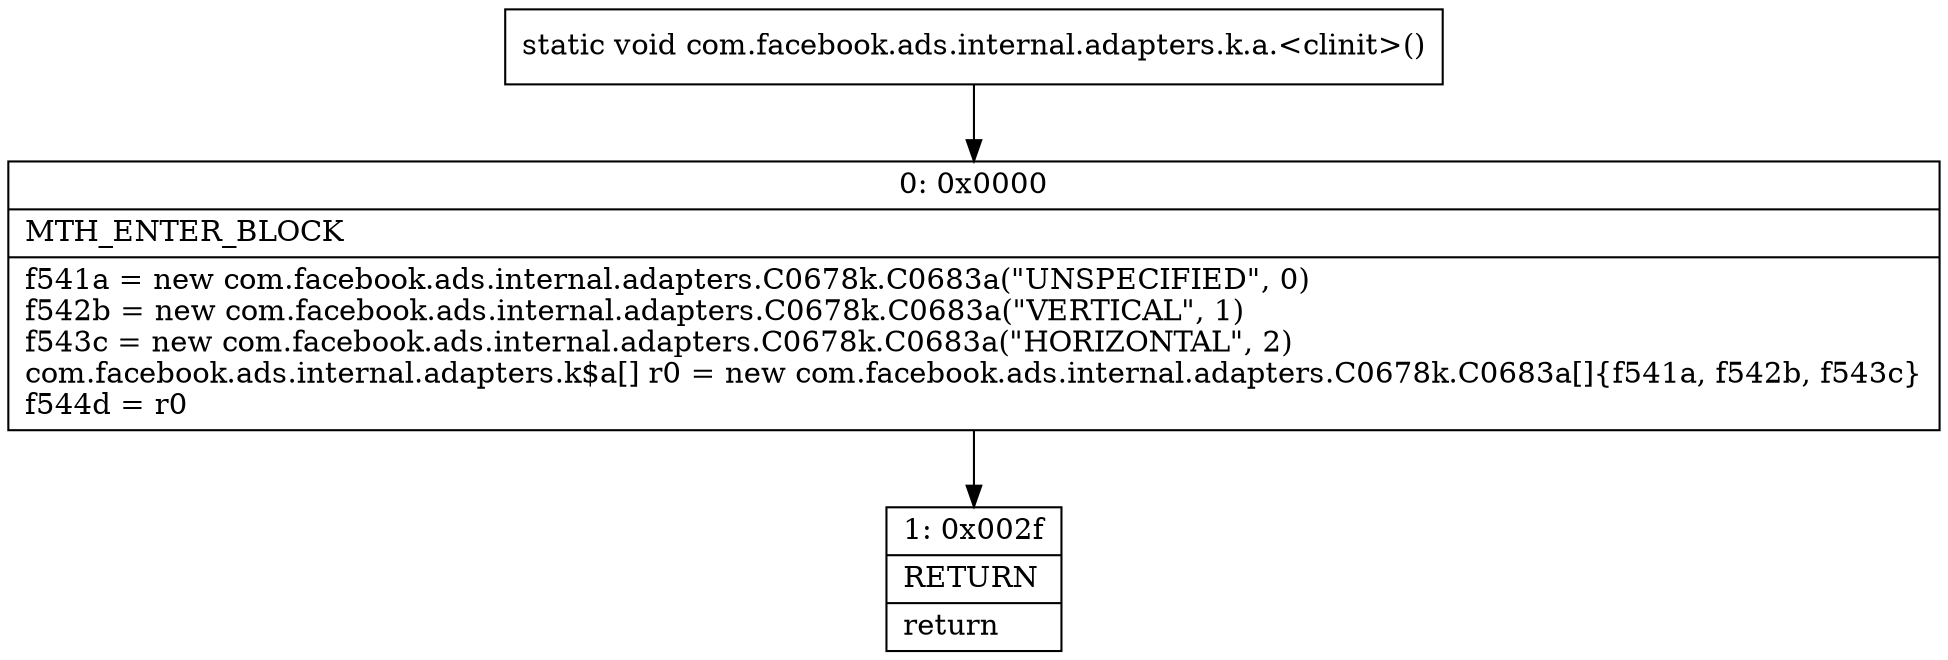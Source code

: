 digraph "CFG forcom.facebook.ads.internal.adapters.k.a.\<clinit\>()V" {
Node_0 [shape=record,label="{0\:\ 0x0000|MTH_ENTER_BLOCK\l|f541a = new com.facebook.ads.internal.adapters.C0678k.C0683a(\"UNSPECIFIED\", 0)\lf542b = new com.facebook.ads.internal.adapters.C0678k.C0683a(\"VERTICAL\", 1)\lf543c = new com.facebook.ads.internal.adapters.C0678k.C0683a(\"HORIZONTAL\", 2)\lcom.facebook.ads.internal.adapters.k$a[] r0 = new com.facebook.ads.internal.adapters.C0678k.C0683a[]\{f541a, f542b, f543c\}\lf544d = r0\l}"];
Node_1 [shape=record,label="{1\:\ 0x002f|RETURN\l|return\l}"];
MethodNode[shape=record,label="{static void com.facebook.ads.internal.adapters.k.a.\<clinit\>() }"];
MethodNode -> Node_0;
Node_0 -> Node_1;
}

